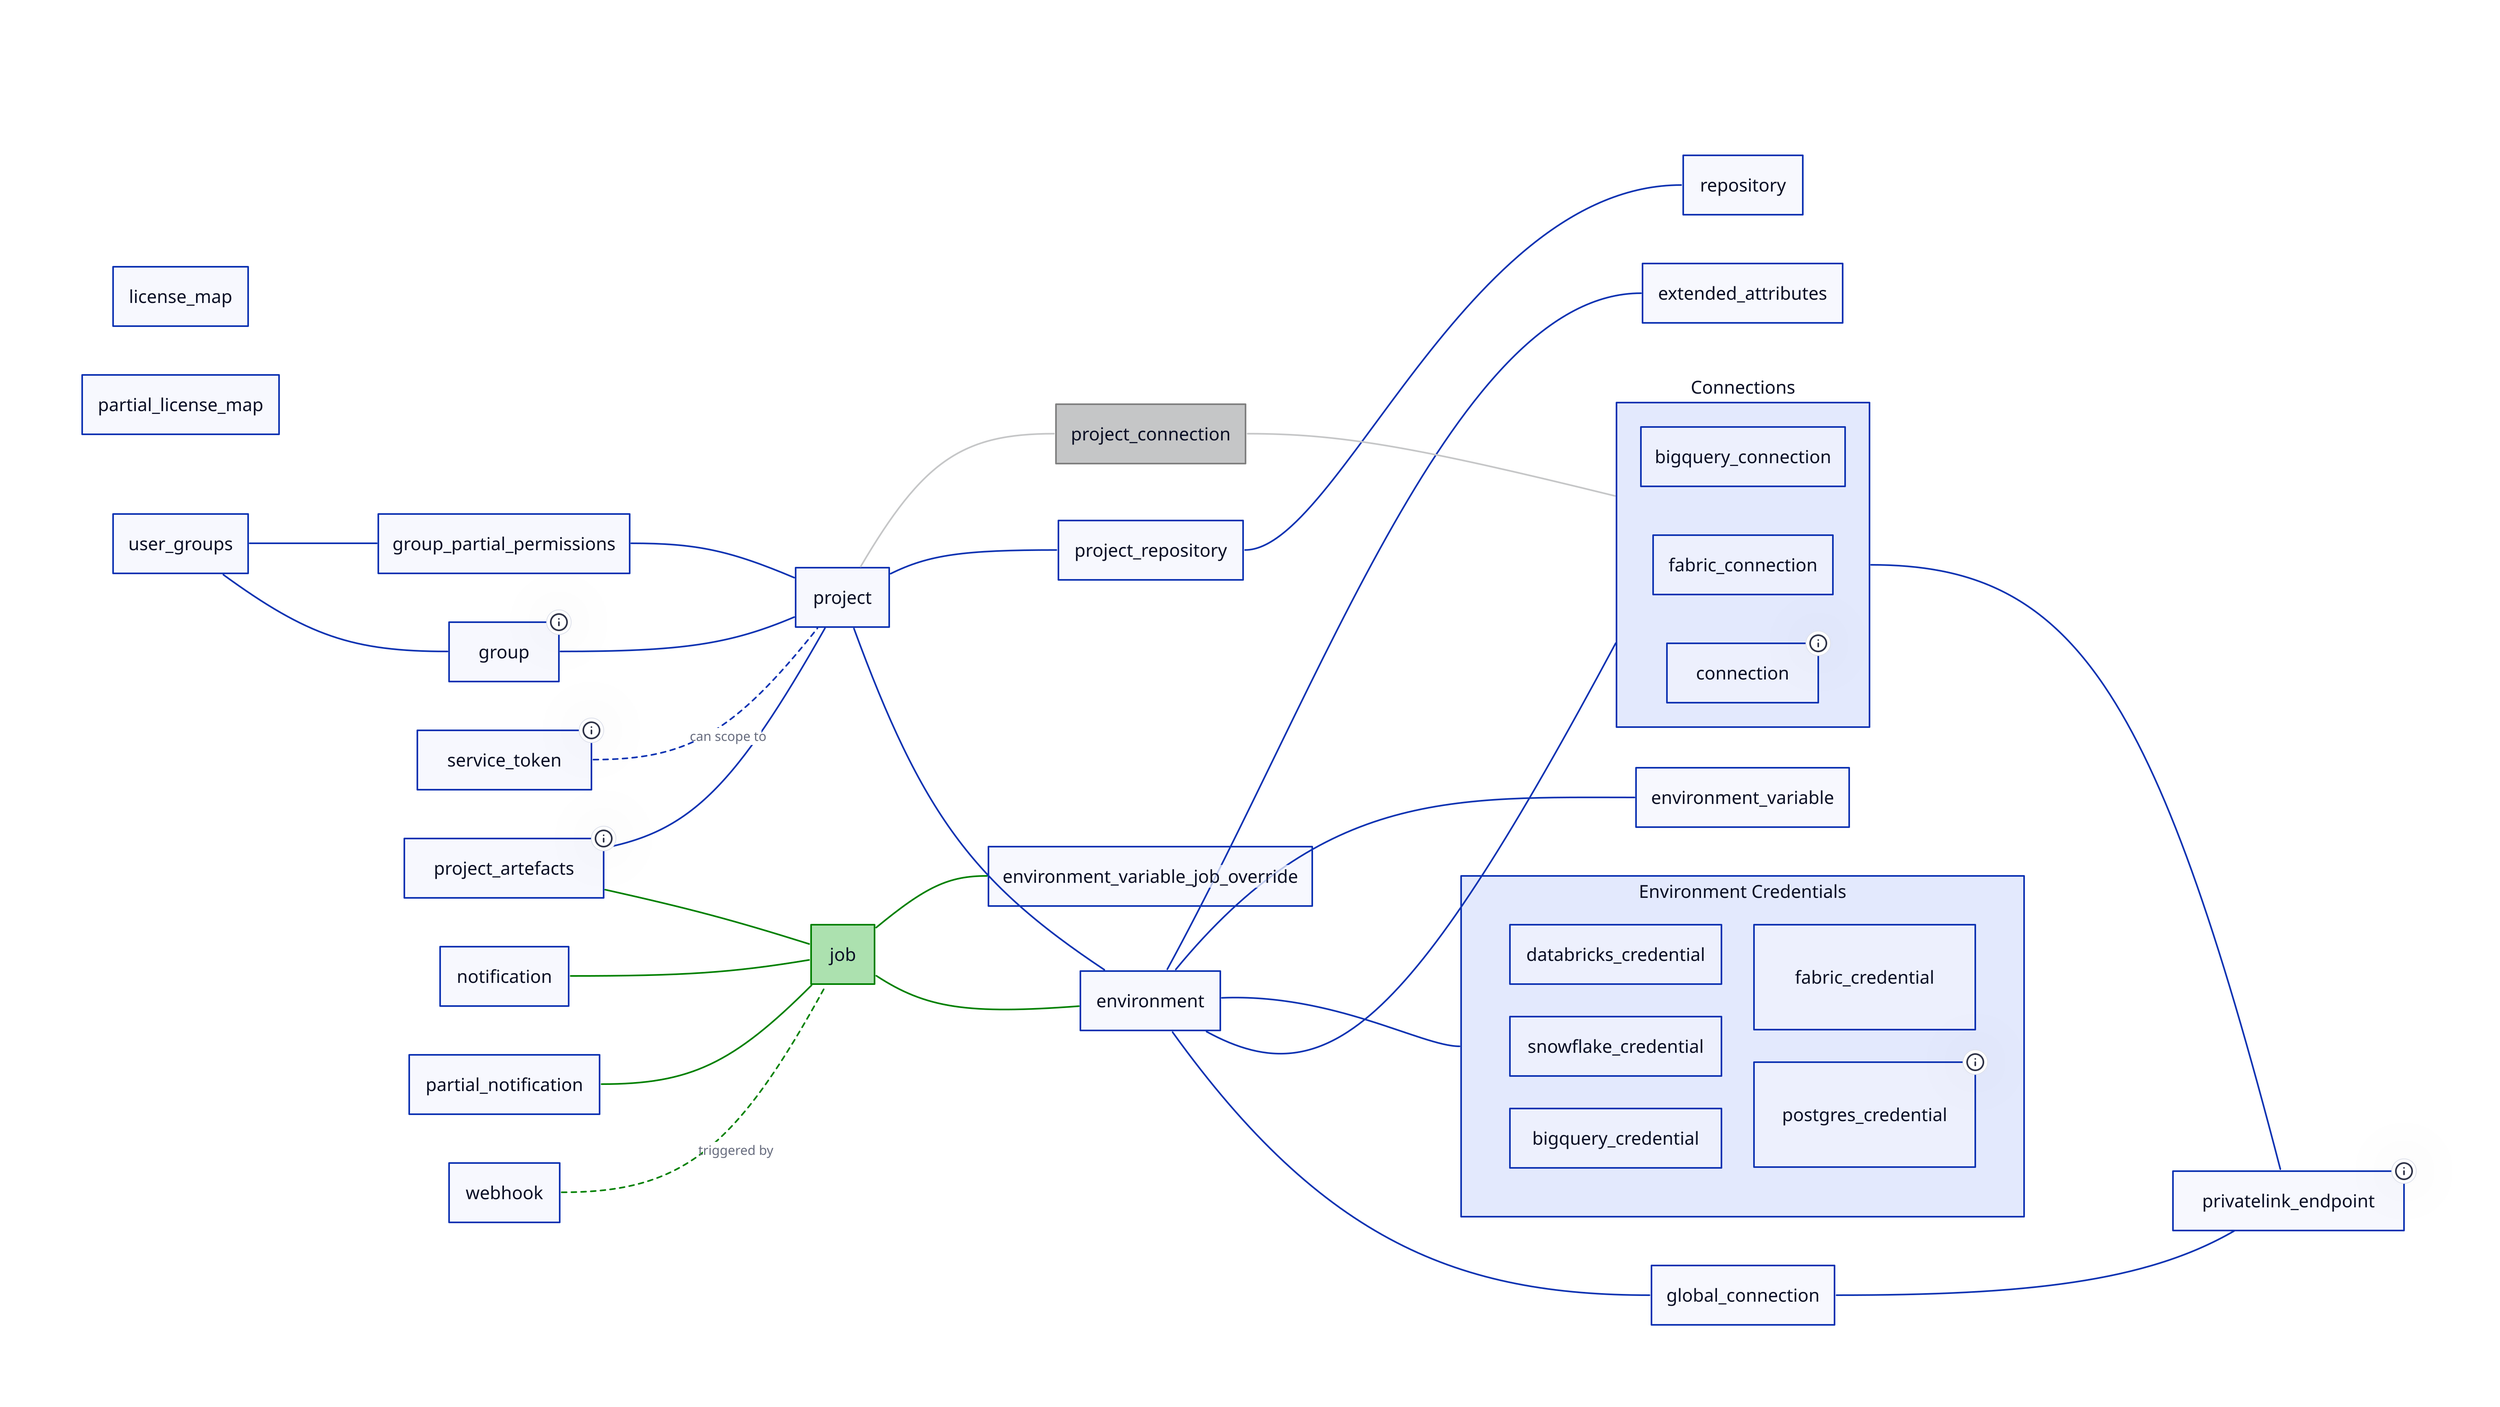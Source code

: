 *.style.font-size: 22
*.*.style.font-size: 22

title: |md
  # Terraform resources (v0.3.11)
| {near: top-center}

direction: right


license_map
partial_license_map

project_connection: {
  style: {
    fill: "#C5C6C7"
    stroke: grey
  }
}

privatelink_endpoint: {tooltip: Datasource only}
group: {tooltip: Group permissions as well}
group_partial_permissions
service_token: {tooltip: Permissions as well}
project_artefacts: {tooltip: For setting the project docs and source freshness}
job: {
  style: {
    fill: "#ACE1AF"
    stroke: green
  }
}

conns: Connections {
  bigquery_connection
  fabric_connection
  connection: {tooltip: Works for Snowflake, Redshift, Postgres and Databricks}
}

env_creds: Environment Credentials {
  grid-columns: 2
  databricks_credential
  snowflake_credential
  bigquery_credential
  fabric_credential
  postgres_credential: {tooltip: Is used for Redshift as well}
}

service_token -- project: can scope to {
  style: {
    stroke-dash: 3
  }
}
group -- project
group_partial_permissions -- project
user_groups -- group
user_groups -- group_partial_permissions
project -- environment
job -- environment
job -- environment_variable_job_override
notification -- job
partial_notification -- job
project_artefacts -- job

project_artefacts -- project
webhook -- job: triggered by {
  style: {
    stroke-dash: 3
  }
}
environment -- global_connection
environment -- conns
global_connection -- privatelink_endpoint

environment -- env_creds
conns -- privatelink_endpoint
project -- project_repository
project_repository -- repository
environment -- environment_variable
environment -- extended_attributes

project -- project_connection {
  style: {
    stroke: "#C5C6C7"
  }
}
project_connection -- conns {
  style: {
    stroke: "#C5C6C7"
  }
}

(job -- *)[*].style.stroke: green
(* -- job)[*].style.stroke: green
